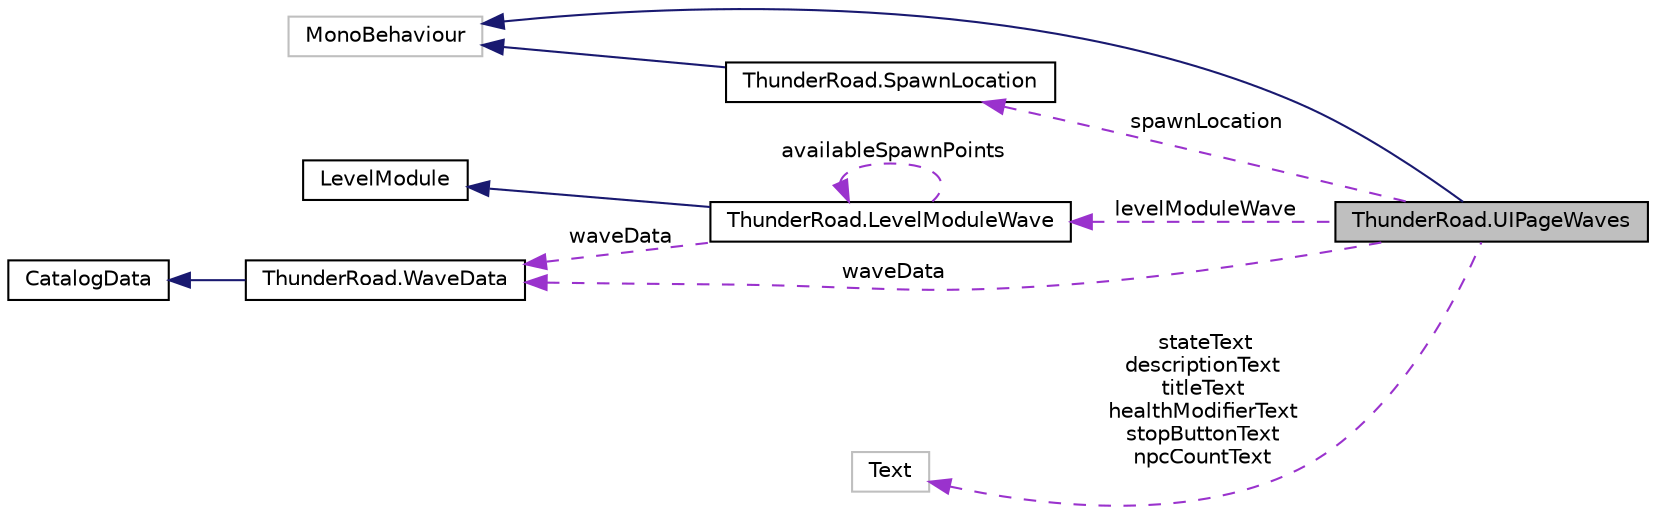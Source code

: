 digraph "ThunderRoad.UIPageWaves"
{
 // LATEX_PDF_SIZE
  edge [fontname="Helvetica",fontsize="10",labelfontname="Helvetica",labelfontsize="10"];
  node [fontname="Helvetica",fontsize="10",shape=record];
  rankdir="LR";
  Node1 [label="ThunderRoad.UIPageWaves",height=0.2,width=0.4,color="black", fillcolor="grey75", style="filled", fontcolor="black",tooltip="Class UIPageWaves. Implements the UnityEngine.MonoBehaviour"];
  Node2 -> Node1 [dir="back",color="midnightblue",fontsize="10",style="solid",fontname="Helvetica"];
  Node2 [label="MonoBehaviour",height=0.2,width=0.4,color="grey75", fillcolor="white", style="filled",tooltip=" "];
  Node3 -> Node1 [dir="back",color="darkorchid3",fontsize="10",style="dashed",label=" levelModuleWave" ,fontname="Helvetica"];
  Node3 [label="ThunderRoad.LevelModuleWave",height=0.2,width=0.4,color="black", fillcolor="white", style="filled",URL="$class_thunder_road_1_1_level_module_wave.html",tooltip="Class LevelModuleWave. Implements the ThunderRoad.LevelModule"];
  Node4 -> Node3 [dir="back",color="midnightblue",fontsize="10",style="solid",fontname="Helvetica"];
  Node4 [label="LevelModule",height=0.2,width=0.4,color="black", fillcolor="white", style="filled",URL="$class_thunder_road_1_1_level_module.html",tooltip="Class LevelModule."];
  Node3 -> Node3 [dir="back",color="darkorchid3",fontsize="10",style="dashed",label=" availableSpawnPoints" ,fontname="Helvetica"];
  Node5 -> Node3 [dir="back",color="darkorchid3",fontsize="10",style="dashed",label=" waveData" ,fontname="Helvetica"];
  Node5 [label="ThunderRoad.WaveData",height=0.2,width=0.4,color="black", fillcolor="white", style="filled",URL="$class_thunder_road_1_1_wave_data.html",tooltip="Class WaveData. Implements the ThunderRoad.CatalogData"];
  Node6 -> Node5 [dir="back",color="midnightblue",fontsize="10",style="solid",fontname="Helvetica"];
  Node6 [label="CatalogData",height=0.2,width=0.4,color="black", fillcolor="white", style="filled",URL="$class_thunder_road_1_1_catalog_data.html",tooltip="Class CatalogData."];
  Node7 -> Node1 [dir="back",color="darkorchid3",fontsize="10",style="dashed",label=" stateText\ndescriptionText\ntitleText\nhealthModifierText\nstopButtonText\nnpcCountText" ,fontname="Helvetica"];
  Node7 [label="Text",height=0.2,width=0.4,color="grey75", fillcolor="white", style="filled",tooltip=" "];
  Node5 -> Node1 [dir="back",color="darkorchid3",fontsize="10",style="dashed",label=" waveData" ,fontname="Helvetica"];
  Node8 -> Node1 [dir="back",color="darkorchid3",fontsize="10",style="dashed",label=" spawnLocation" ,fontname="Helvetica"];
  Node8 [label="ThunderRoad.SpawnLocation",height=0.2,width=0.4,color="black", fillcolor="white", style="filled",URL="$class_thunder_road_1_1_spawn_location.html",tooltip="Class SpawnLocation. Implements the UnityEngine.MonoBehaviour"];
  Node2 -> Node8 [dir="back",color="midnightblue",fontsize="10",style="solid",fontname="Helvetica"];
}
